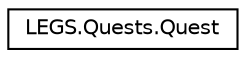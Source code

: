 digraph "Graphical Class Hierarchy"
{
 // LATEX_PDF_SIZE
  edge [fontname="Helvetica",fontsize="10",labelfontname="Helvetica",labelfontsize="10"];
  node [fontname="Helvetica",fontsize="10",shape=record];
  rankdir="LR";
  Node0 [label="LEGS.Quests.Quest",height=0.2,width=0.4,color="black", fillcolor="white", style="filled",URL="$classLEGS_1_1Quests_1_1Quest.html",tooltip=" "];
}
